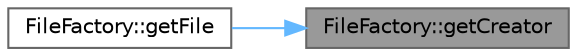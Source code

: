 digraph "FileFactory::getCreator"
{
 // INTERACTIVE_SVG=YES
 // LATEX_PDF_SIZE
  bgcolor="transparent";
  edge [fontname=Helvetica,fontsize=10,labelfontname=Helvetica,labelfontsize=10];
  node [fontname=Helvetica,fontsize=10,shape=box,height=0.2,width=0.4];
  rankdir="RL";
  Node1 [id="Node000001",label="FileFactory::getCreator",height=0.2,width=0.4,color="gray40", fillcolor="grey60", style="filled", fontcolor="black",tooltip="Finds the appropriate FileManager based on the input file stream."];
  Node1 -> Node2 [id="edge1_Node000001_Node000002",dir="back",color="steelblue1",style="solid",tooltip=" "];
  Node2 [id="Node000002",label="FileFactory::getFile",height=0.2,width=0.4,color="grey40", fillcolor="white", style="filled",URL="$class_file_factory.html#a066c84622e438504a39f864e8593ca10",tooltip="Returns a new File object created by an appropriate FileManager for the given filename."];
}
